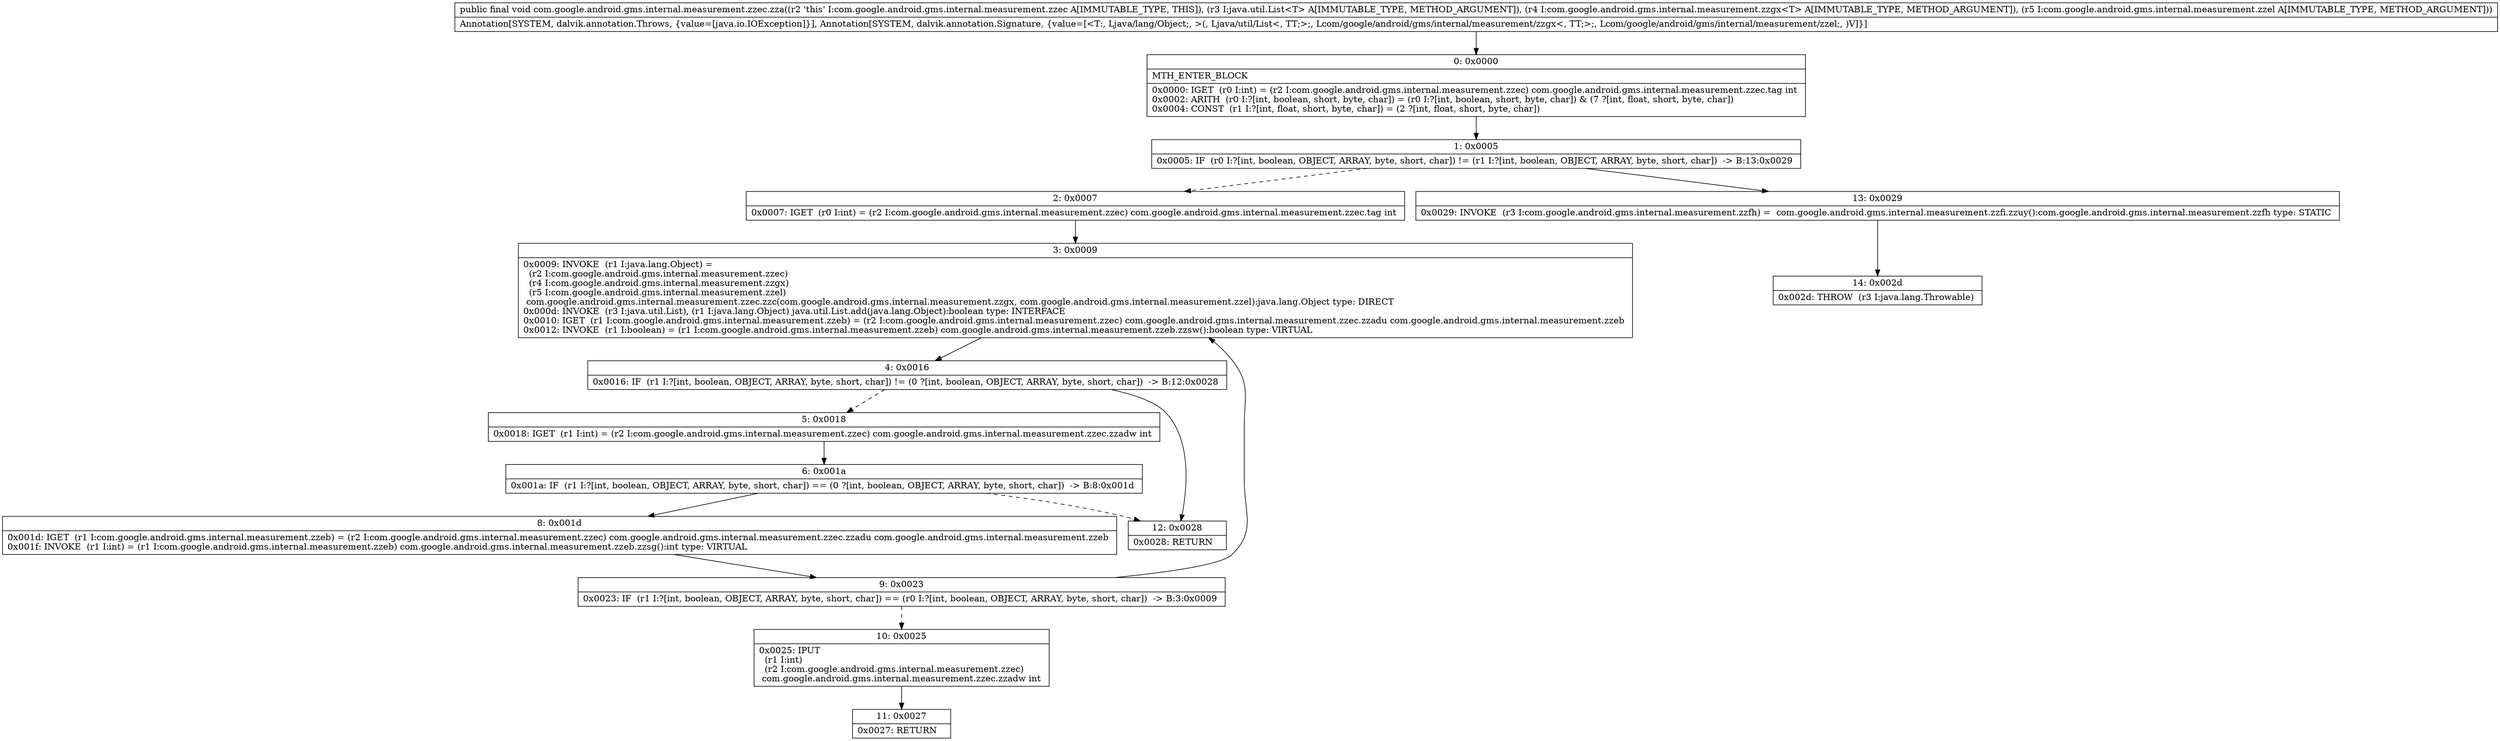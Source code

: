 digraph "CFG forcom.google.android.gms.internal.measurement.zzec.zza(Ljava\/util\/List;Lcom\/google\/android\/gms\/internal\/measurement\/zzgx;Lcom\/google\/android\/gms\/internal\/measurement\/zzel;)V" {
Node_0 [shape=record,label="{0\:\ 0x0000|MTH_ENTER_BLOCK\l|0x0000: IGET  (r0 I:int) = (r2 I:com.google.android.gms.internal.measurement.zzec) com.google.android.gms.internal.measurement.zzec.tag int \l0x0002: ARITH  (r0 I:?[int, boolean, short, byte, char]) = (r0 I:?[int, boolean, short, byte, char]) & (7 ?[int, float, short, byte, char]) \l0x0004: CONST  (r1 I:?[int, float, short, byte, char]) = (2 ?[int, float, short, byte, char]) \l}"];
Node_1 [shape=record,label="{1\:\ 0x0005|0x0005: IF  (r0 I:?[int, boolean, OBJECT, ARRAY, byte, short, char]) != (r1 I:?[int, boolean, OBJECT, ARRAY, byte, short, char])  \-\> B:13:0x0029 \l}"];
Node_2 [shape=record,label="{2\:\ 0x0007|0x0007: IGET  (r0 I:int) = (r2 I:com.google.android.gms.internal.measurement.zzec) com.google.android.gms.internal.measurement.zzec.tag int \l}"];
Node_3 [shape=record,label="{3\:\ 0x0009|0x0009: INVOKE  (r1 I:java.lang.Object) = \l  (r2 I:com.google.android.gms.internal.measurement.zzec)\l  (r4 I:com.google.android.gms.internal.measurement.zzgx)\l  (r5 I:com.google.android.gms.internal.measurement.zzel)\l com.google.android.gms.internal.measurement.zzec.zzc(com.google.android.gms.internal.measurement.zzgx, com.google.android.gms.internal.measurement.zzel):java.lang.Object type: DIRECT \l0x000d: INVOKE  (r3 I:java.util.List), (r1 I:java.lang.Object) java.util.List.add(java.lang.Object):boolean type: INTERFACE \l0x0010: IGET  (r1 I:com.google.android.gms.internal.measurement.zzeb) = (r2 I:com.google.android.gms.internal.measurement.zzec) com.google.android.gms.internal.measurement.zzec.zzadu com.google.android.gms.internal.measurement.zzeb \l0x0012: INVOKE  (r1 I:boolean) = (r1 I:com.google.android.gms.internal.measurement.zzeb) com.google.android.gms.internal.measurement.zzeb.zzsw():boolean type: VIRTUAL \l}"];
Node_4 [shape=record,label="{4\:\ 0x0016|0x0016: IF  (r1 I:?[int, boolean, OBJECT, ARRAY, byte, short, char]) != (0 ?[int, boolean, OBJECT, ARRAY, byte, short, char])  \-\> B:12:0x0028 \l}"];
Node_5 [shape=record,label="{5\:\ 0x0018|0x0018: IGET  (r1 I:int) = (r2 I:com.google.android.gms.internal.measurement.zzec) com.google.android.gms.internal.measurement.zzec.zzadw int \l}"];
Node_6 [shape=record,label="{6\:\ 0x001a|0x001a: IF  (r1 I:?[int, boolean, OBJECT, ARRAY, byte, short, char]) == (0 ?[int, boolean, OBJECT, ARRAY, byte, short, char])  \-\> B:8:0x001d \l}"];
Node_8 [shape=record,label="{8\:\ 0x001d|0x001d: IGET  (r1 I:com.google.android.gms.internal.measurement.zzeb) = (r2 I:com.google.android.gms.internal.measurement.zzec) com.google.android.gms.internal.measurement.zzec.zzadu com.google.android.gms.internal.measurement.zzeb \l0x001f: INVOKE  (r1 I:int) = (r1 I:com.google.android.gms.internal.measurement.zzeb) com.google.android.gms.internal.measurement.zzeb.zzsg():int type: VIRTUAL \l}"];
Node_9 [shape=record,label="{9\:\ 0x0023|0x0023: IF  (r1 I:?[int, boolean, OBJECT, ARRAY, byte, short, char]) == (r0 I:?[int, boolean, OBJECT, ARRAY, byte, short, char])  \-\> B:3:0x0009 \l}"];
Node_10 [shape=record,label="{10\:\ 0x0025|0x0025: IPUT  \l  (r1 I:int)\l  (r2 I:com.google.android.gms.internal.measurement.zzec)\l com.google.android.gms.internal.measurement.zzec.zzadw int \l}"];
Node_11 [shape=record,label="{11\:\ 0x0027|0x0027: RETURN   \l}"];
Node_12 [shape=record,label="{12\:\ 0x0028|0x0028: RETURN   \l}"];
Node_13 [shape=record,label="{13\:\ 0x0029|0x0029: INVOKE  (r3 I:com.google.android.gms.internal.measurement.zzfh) =  com.google.android.gms.internal.measurement.zzfi.zzuy():com.google.android.gms.internal.measurement.zzfh type: STATIC \l}"];
Node_14 [shape=record,label="{14\:\ 0x002d|0x002d: THROW  (r3 I:java.lang.Throwable) \l}"];
MethodNode[shape=record,label="{public final void com.google.android.gms.internal.measurement.zzec.zza((r2 'this' I:com.google.android.gms.internal.measurement.zzec A[IMMUTABLE_TYPE, THIS]), (r3 I:java.util.List\<T\> A[IMMUTABLE_TYPE, METHOD_ARGUMENT]), (r4 I:com.google.android.gms.internal.measurement.zzgx\<T\> A[IMMUTABLE_TYPE, METHOD_ARGUMENT]), (r5 I:com.google.android.gms.internal.measurement.zzel A[IMMUTABLE_TYPE, METHOD_ARGUMENT]))  | Annotation[SYSTEM, dalvik.annotation.Throws, \{value=[java.io.IOException]\}], Annotation[SYSTEM, dalvik.annotation.Signature, \{value=[\<T:, Ljava\/lang\/Object;, \>(, Ljava\/util\/List\<, TT;\>;, Lcom\/google\/android\/gms\/internal\/measurement\/zzgx\<, TT;\>;, Lcom\/google\/android\/gms\/internal\/measurement\/zzel;, )V]\}]\l}"];
MethodNode -> Node_0;
Node_0 -> Node_1;
Node_1 -> Node_2[style=dashed];
Node_1 -> Node_13;
Node_2 -> Node_3;
Node_3 -> Node_4;
Node_4 -> Node_5[style=dashed];
Node_4 -> Node_12;
Node_5 -> Node_6;
Node_6 -> Node_8;
Node_6 -> Node_12[style=dashed];
Node_8 -> Node_9;
Node_9 -> Node_3;
Node_9 -> Node_10[style=dashed];
Node_10 -> Node_11;
Node_13 -> Node_14;
}


